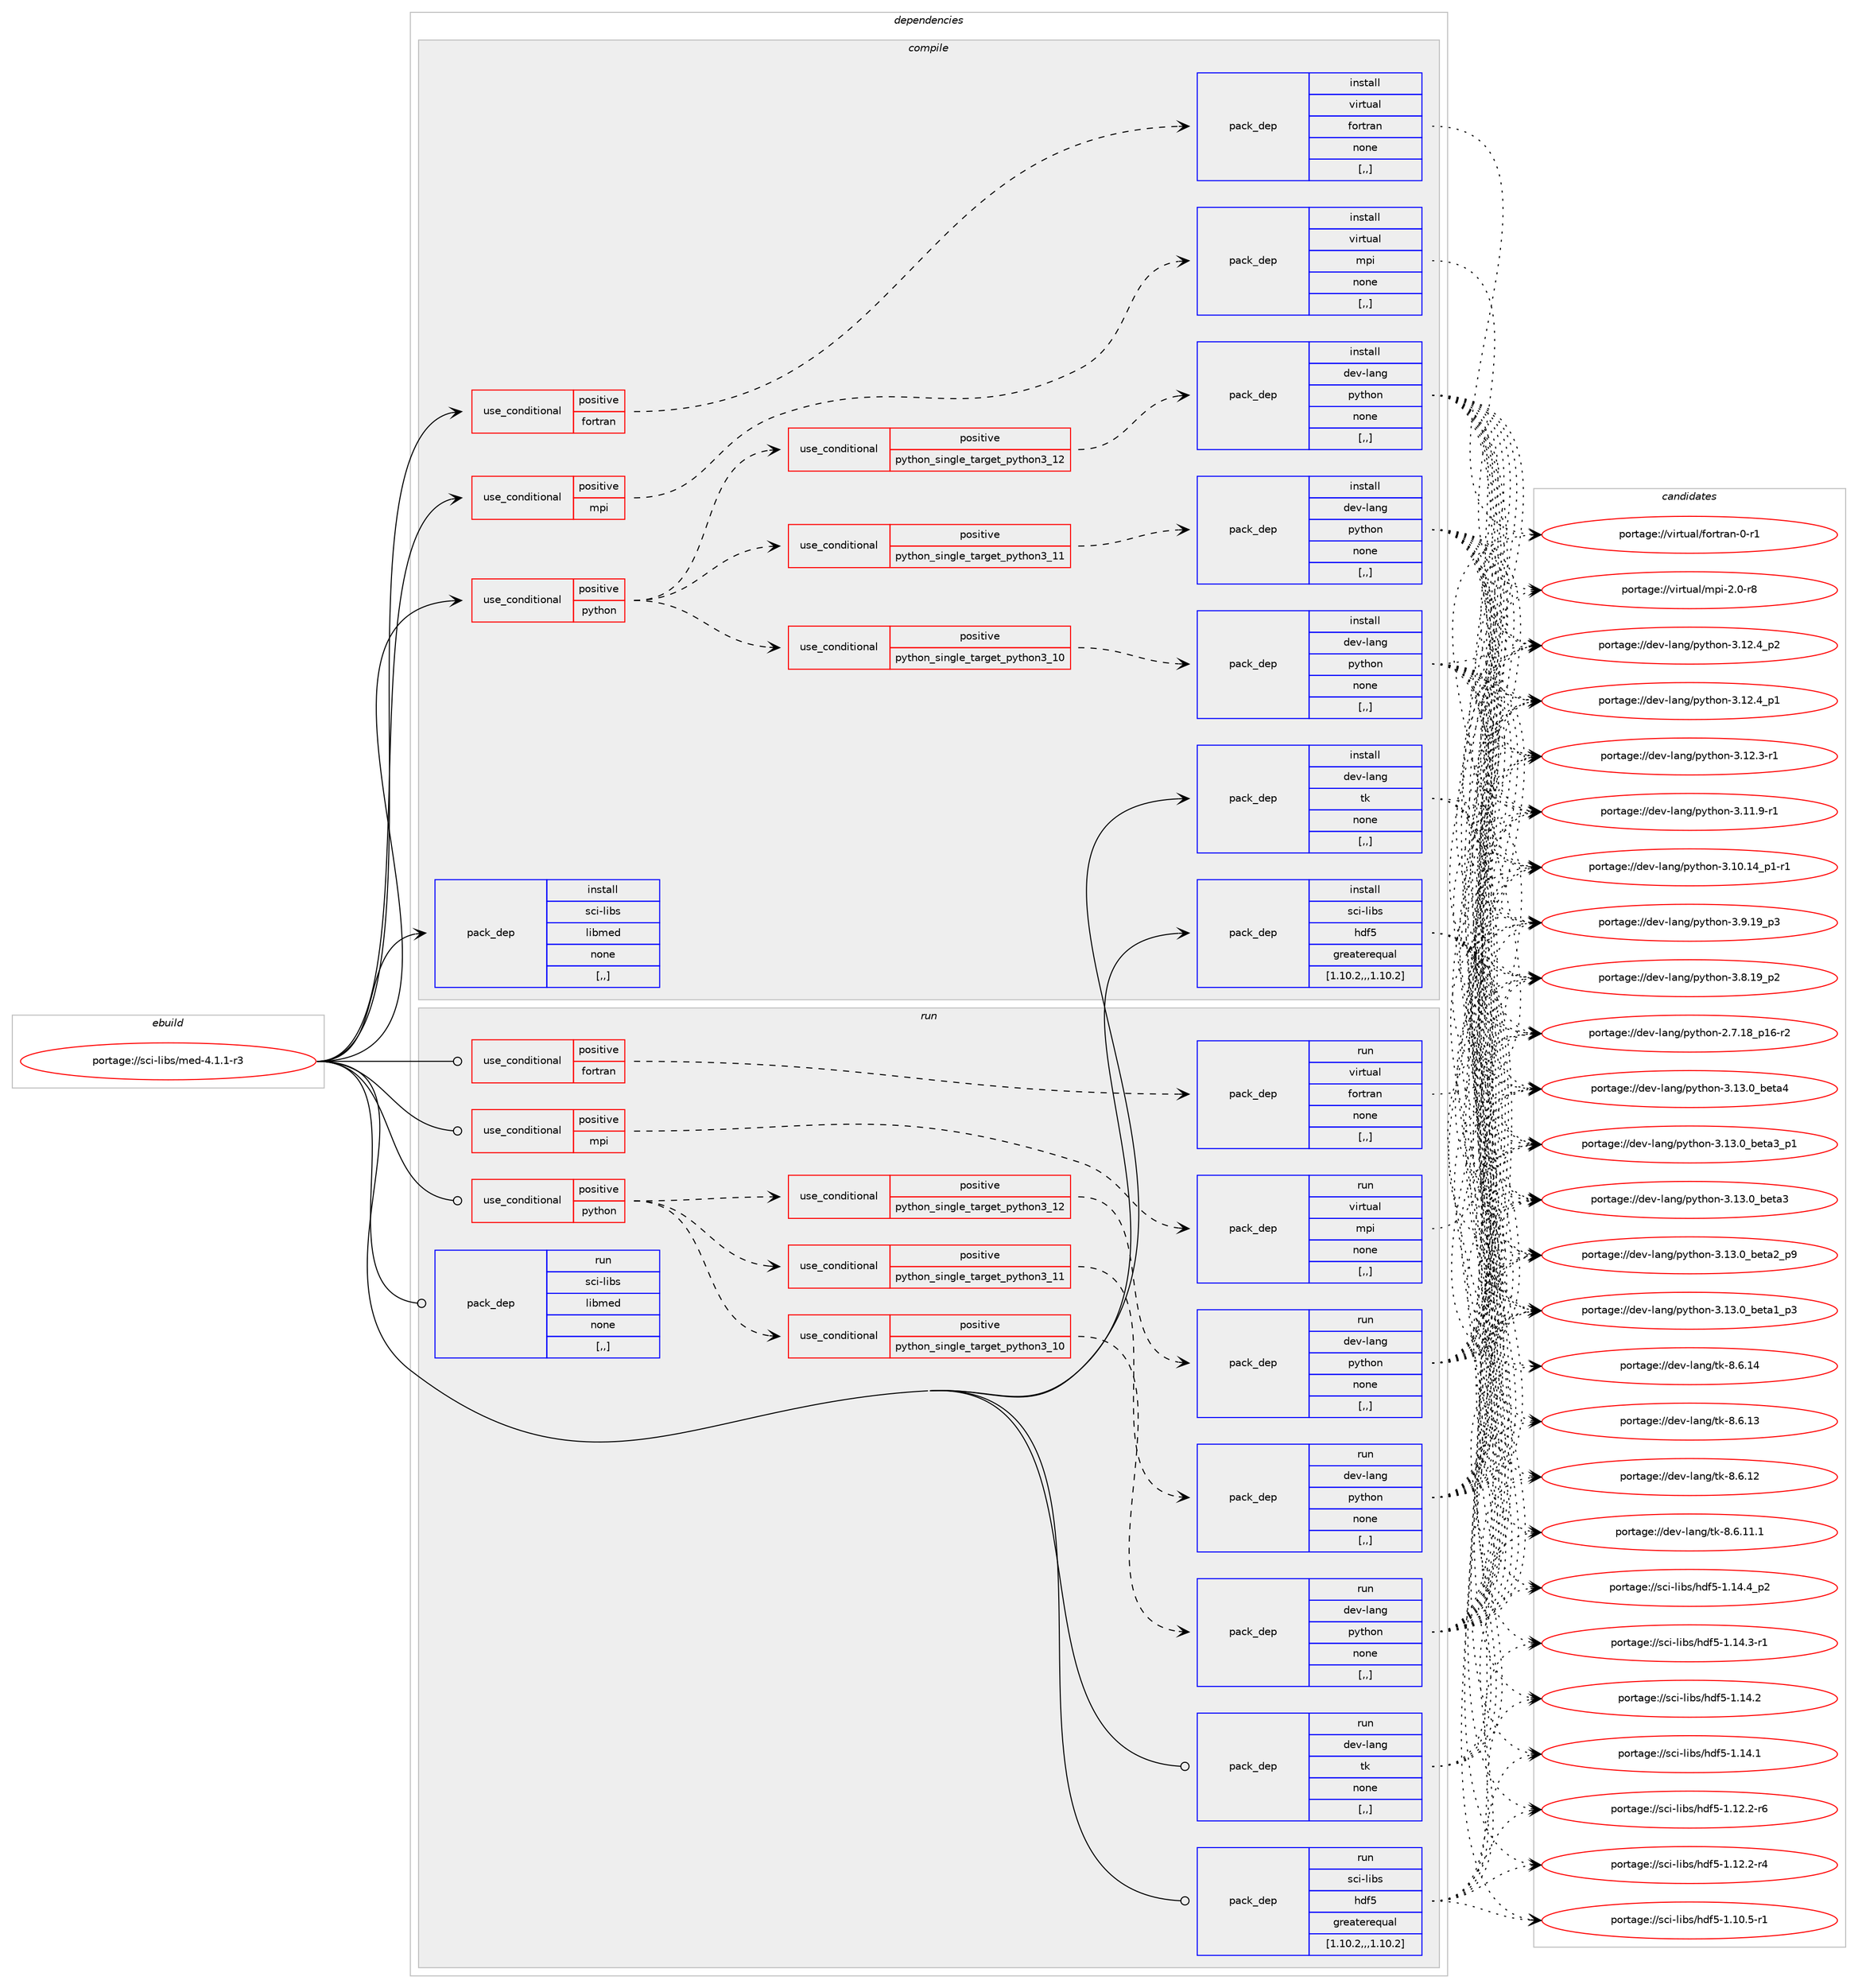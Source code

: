 digraph prolog {

# *************
# Graph options
# *************

newrank=true;
concentrate=true;
compound=true;
graph [rankdir=LR,fontname=Helvetica,fontsize=10,ranksep=1.5];#, ranksep=2.5, nodesep=0.2];
edge  [arrowhead=vee];
node  [fontname=Helvetica,fontsize=10];

# **********
# The ebuild
# **********

subgraph cluster_leftcol {
color=gray;
label=<<i>ebuild</i>>;
id [label="portage://sci-libs/med-4.1.1-r3", color=red, width=4, href="../sci-libs/med-4.1.1-r3.svg"];
}

# ****************
# The dependencies
# ****************

subgraph cluster_midcol {
color=gray;
label=<<i>dependencies</i>>;
subgraph cluster_compile {
fillcolor="#eeeeee";
style=filled;
label=<<i>compile</i>>;
subgraph cond106979 {
dependency404117 [label=<<TABLE BORDER="0" CELLBORDER="1" CELLSPACING="0" CELLPADDING="4"><TR><TD ROWSPAN="3" CELLPADDING="10">use_conditional</TD></TR><TR><TD>positive</TD></TR><TR><TD>fortran</TD></TR></TABLE>>, shape=none, color=red];
subgraph pack294267 {
dependency404118 [label=<<TABLE BORDER="0" CELLBORDER="1" CELLSPACING="0" CELLPADDING="4" WIDTH="220"><TR><TD ROWSPAN="6" CELLPADDING="30">pack_dep</TD></TR><TR><TD WIDTH="110">install</TD></TR><TR><TD>virtual</TD></TR><TR><TD>fortran</TD></TR><TR><TD>none</TD></TR><TR><TD>[,,]</TD></TR></TABLE>>, shape=none, color=blue];
}
dependency404117:e -> dependency404118:w [weight=20,style="dashed",arrowhead="vee"];
}
id:e -> dependency404117:w [weight=20,style="solid",arrowhead="vee"];
subgraph cond106980 {
dependency404119 [label=<<TABLE BORDER="0" CELLBORDER="1" CELLSPACING="0" CELLPADDING="4"><TR><TD ROWSPAN="3" CELLPADDING="10">use_conditional</TD></TR><TR><TD>positive</TD></TR><TR><TD>mpi</TD></TR></TABLE>>, shape=none, color=red];
subgraph pack294268 {
dependency404120 [label=<<TABLE BORDER="0" CELLBORDER="1" CELLSPACING="0" CELLPADDING="4" WIDTH="220"><TR><TD ROWSPAN="6" CELLPADDING="30">pack_dep</TD></TR><TR><TD WIDTH="110">install</TD></TR><TR><TD>virtual</TD></TR><TR><TD>mpi</TD></TR><TR><TD>none</TD></TR><TR><TD>[,,]</TD></TR></TABLE>>, shape=none, color=blue];
}
dependency404119:e -> dependency404120:w [weight=20,style="dashed",arrowhead="vee"];
}
id:e -> dependency404119:w [weight=20,style="solid",arrowhead="vee"];
subgraph cond106981 {
dependency404121 [label=<<TABLE BORDER="0" CELLBORDER="1" CELLSPACING="0" CELLPADDING="4"><TR><TD ROWSPAN="3" CELLPADDING="10">use_conditional</TD></TR><TR><TD>positive</TD></TR><TR><TD>python</TD></TR></TABLE>>, shape=none, color=red];
subgraph cond106982 {
dependency404122 [label=<<TABLE BORDER="0" CELLBORDER="1" CELLSPACING="0" CELLPADDING="4"><TR><TD ROWSPAN="3" CELLPADDING="10">use_conditional</TD></TR><TR><TD>positive</TD></TR><TR><TD>python_single_target_python3_10</TD></TR></TABLE>>, shape=none, color=red];
subgraph pack294269 {
dependency404123 [label=<<TABLE BORDER="0" CELLBORDER="1" CELLSPACING="0" CELLPADDING="4" WIDTH="220"><TR><TD ROWSPAN="6" CELLPADDING="30">pack_dep</TD></TR><TR><TD WIDTH="110">install</TD></TR><TR><TD>dev-lang</TD></TR><TR><TD>python</TD></TR><TR><TD>none</TD></TR><TR><TD>[,,]</TD></TR></TABLE>>, shape=none, color=blue];
}
dependency404122:e -> dependency404123:w [weight=20,style="dashed",arrowhead="vee"];
}
dependency404121:e -> dependency404122:w [weight=20,style="dashed",arrowhead="vee"];
subgraph cond106983 {
dependency404124 [label=<<TABLE BORDER="0" CELLBORDER="1" CELLSPACING="0" CELLPADDING="4"><TR><TD ROWSPAN="3" CELLPADDING="10">use_conditional</TD></TR><TR><TD>positive</TD></TR><TR><TD>python_single_target_python3_11</TD></TR></TABLE>>, shape=none, color=red];
subgraph pack294270 {
dependency404125 [label=<<TABLE BORDER="0" CELLBORDER="1" CELLSPACING="0" CELLPADDING="4" WIDTH="220"><TR><TD ROWSPAN="6" CELLPADDING="30">pack_dep</TD></TR><TR><TD WIDTH="110">install</TD></TR><TR><TD>dev-lang</TD></TR><TR><TD>python</TD></TR><TR><TD>none</TD></TR><TR><TD>[,,]</TD></TR></TABLE>>, shape=none, color=blue];
}
dependency404124:e -> dependency404125:w [weight=20,style="dashed",arrowhead="vee"];
}
dependency404121:e -> dependency404124:w [weight=20,style="dashed",arrowhead="vee"];
subgraph cond106984 {
dependency404126 [label=<<TABLE BORDER="0" CELLBORDER="1" CELLSPACING="0" CELLPADDING="4"><TR><TD ROWSPAN="3" CELLPADDING="10">use_conditional</TD></TR><TR><TD>positive</TD></TR><TR><TD>python_single_target_python3_12</TD></TR></TABLE>>, shape=none, color=red];
subgraph pack294271 {
dependency404127 [label=<<TABLE BORDER="0" CELLBORDER="1" CELLSPACING="0" CELLPADDING="4" WIDTH="220"><TR><TD ROWSPAN="6" CELLPADDING="30">pack_dep</TD></TR><TR><TD WIDTH="110">install</TD></TR><TR><TD>dev-lang</TD></TR><TR><TD>python</TD></TR><TR><TD>none</TD></TR><TR><TD>[,,]</TD></TR></TABLE>>, shape=none, color=blue];
}
dependency404126:e -> dependency404127:w [weight=20,style="dashed",arrowhead="vee"];
}
dependency404121:e -> dependency404126:w [weight=20,style="dashed",arrowhead="vee"];
}
id:e -> dependency404121:w [weight=20,style="solid",arrowhead="vee"];
subgraph pack294272 {
dependency404128 [label=<<TABLE BORDER="0" CELLBORDER="1" CELLSPACING="0" CELLPADDING="4" WIDTH="220"><TR><TD ROWSPAN="6" CELLPADDING="30">pack_dep</TD></TR><TR><TD WIDTH="110">install</TD></TR><TR><TD>dev-lang</TD></TR><TR><TD>tk</TD></TR><TR><TD>none</TD></TR><TR><TD>[,,]</TD></TR></TABLE>>, shape=none, color=blue];
}
id:e -> dependency404128:w [weight=20,style="solid",arrowhead="vee"];
subgraph pack294273 {
dependency404129 [label=<<TABLE BORDER="0" CELLBORDER="1" CELLSPACING="0" CELLPADDING="4" WIDTH="220"><TR><TD ROWSPAN="6" CELLPADDING="30">pack_dep</TD></TR><TR><TD WIDTH="110">install</TD></TR><TR><TD>sci-libs</TD></TR><TR><TD>hdf5</TD></TR><TR><TD>greaterequal</TD></TR><TR><TD>[1.10.2,,,1.10.2]</TD></TR></TABLE>>, shape=none, color=blue];
}
id:e -> dependency404129:w [weight=20,style="solid",arrowhead="vee"];
subgraph pack294274 {
dependency404130 [label=<<TABLE BORDER="0" CELLBORDER="1" CELLSPACING="0" CELLPADDING="4" WIDTH="220"><TR><TD ROWSPAN="6" CELLPADDING="30">pack_dep</TD></TR><TR><TD WIDTH="110">install</TD></TR><TR><TD>sci-libs</TD></TR><TR><TD>libmed</TD></TR><TR><TD>none</TD></TR><TR><TD>[,,]</TD></TR></TABLE>>, shape=none, color=blue];
}
id:e -> dependency404130:w [weight=20,style="solid",arrowhead="vee"];
}
subgraph cluster_compileandrun {
fillcolor="#eeeeee";
style=filled;
label=<<i>compile and run</i>>;
}
subgraph cluster_run {
fillcolor="#eeeeee";
style=filled;
label=<<i>run</i>>;
subgraph cond106985 {
dependency404131 [label=<<TABLE BORDER="0" CELLBORDER="1" CELLSPACING="0" CELLPADDING="4"><TR><TD ROWSPAN="3" CELLPADDING="10">use_conditional</TD></TR><TR><TD>positive</TD></TR><TR><TD>fortran</TD></TR></TABLE>>, shape=none, color=red];
subgraph pack294275 {
dependency404132 [label=<<TABLE BORDER="0" CELLBORDER="1" CELLSPACING="0" CELLPADDING="4" WIDTH="220"><TR><TD ROWSPAN="6" CELLPADDING="30">pack_dep</TD></TR><TR><TD WIDTH="110">run</TD></TR><TR><TD>virtual</TD></TR><TR><TD>fortran</TD></TR><TR><TD>none</TD></TR><TR><TD>[,,]</TD></TR></TABLE>>, shape=none, color=blue];
}
dependency404131:e -> dependency404132:w [weight=20,style="dashed",arrowhead="vee"];
}
id:e -> dependency404131:w [weight=20,style="solid",arrowhead="odot"];
subgraph cond106986 {
dependency404133 [label=<<TABLE BORDER="0" CELLBORDER="1" CELLSPACING="0" CELLPADDING="4"><TR><TD ROWSPAN="3" CELLPADDING="10">use_conditional</TD></TR><TR><TD>positive</TD></TR><TR><TD>mpi</TD></TR></TABLE>>, shape=none, color=red];
subgraph pack294276 {
dependency404134 [label=<<TABLE BORDER="0" CELLBORDER="1" CELLSPACING="0" CELLPADDING="4" WIDTH="220"><TR><TD ROWSPAN="6" CELLPADDING="30">pack_dep</TD></TR><TR><TD WIDTH="110">run</TD></TR><TR><TD>virtual</TD></TR><TR><TD>mpi</TD></TR><TR><TD>none</TD></TR><TR><TD>[,,]</TD></TR></TABLE>>, shape=none, color=blue];
}
dependency404133:e -> dependency404134:w [weight=20,style="dashed",arrowhead="vee"];
}
id:e -> dependency404133:w [weight=20,style="solid",arrowhead="odot"];
subgraph cond106987 {
dependency404135 [label=<<TABLE BORDER="0" CELLBORDER="1" CELLSPACING="0" CELLPADDING="4"><TR><TD ROWSPAN="3" CELLPADDING="10">use_conditional</TD></TR><TR><TD>positive</TD></TR><TR><TD>python</TD></TR></TABLE>>, shape=none, color=red];
subgraph cond106988 {
dependency404136 [label=<<TABLE BORDER="0" CELLBORDER="1" CELLSPACING="0" CELLPADDING="4"><TR><TD ROWSPAN="3" CELLPADDING="10">use_conditional</TD></TR><TR><TD>positive</TD></TR><TR><TD>python_single_target_python3_10</TD></TR></TABLE>>, shape=none, color=red];
subgraph pack294277 {
dependency404137 [label=<<TABLE BORDER="0" CELLBORDER="1" CELLSPACING="0" CELLPADDING="4" WIDTH="220"><TR><TD ROWSPAN="6" CELLPADDING="30">pack_dep</TD></TR><TR><TD WIDTH="110">run</TD></TR><TR><TD>dev-lang</TD></TR><TR><TD>python</TD></TR><TR><TD>none</TD></TR><TR><TD>[,,]</TD></TR></TABLE>>, shape=none, color=blue];
}
dependency404136:e -> dependency404137:w [weight=20,style="dashed",arrowhead="vee"];
}
dependency404135:e -> dependency404136:w [weight=20,style="dashed",arrowhead="vee"];
subgraph cond106989 {
dependency404138 [label=<<TABLE BORDER="0" CELLBORDER="1" CELLSPACING="0" CELLPADDING="4"><TR><TD ROWSPAN="3" CELLPADDING="10">use_conditional</TD></TR><TR><TD>positive</TD></TR><TR><TD>python_single_target_python3_11</TD></TR></TABLE>>, shape=none, color=red];
subgraph pack294278 {
dependency404139 [label=<<TABLE BORDER="0" CELLBORDER="1" CELLSPACING="0" CELLPADDING="4" WIDTH="220"><TR><TD ROWSPAN="6" CELLPADDING="30">pack_dep</TD></TR><TR><TD WIDTH="110">run</TD></TR><TR><TD>dev-lang</TD></TR><TR><TD>python</TD></TR><TR><TD>none</TD></TR><TR><TD>[,,]</TD></TR></TABLE>>, shape=none, color=blue];
}
dependency404138:e -> dependency404139:w [weight=20,style="dashed",arrowhead="vee"];
}
dependency404135:e -> dependency404138:w [weight=20,style="dashed",arrowhead="vee"];
subgraph cond106990 {
dependency404140 [label=<<TABLE BORDER="0" CELLBORDER="1" CELLSPACING="0" CELLPADDING="4"><TR><TD ROWSPAN="3" CELLPADDING="10">use_conditional</TD></TR><TR><TD>positive</TD></TR><TR><TD>python_single_target_python3_12</TD></TR></TABLE>>, shape=none, color=red];
subgraph pack294279 {
dependency404141 [label=<<TABLE BORDER="0" CELLBORDER="1" CELLSPACING="0" CELLPADDING="4" WIDTH="220"><TR><TD ROWSPAN="6" CELLPADDING="30">pack_dep</TD></TR><TR><TD WIDTH="110">run</TD></TR><TR><TD>dev-lang</TD></TR><TR><TD>python</TD></TR><TR><TD>none</TD></TR><TR><TD>[,,]</TD></TR></TABLE>>, shape=none, color=blue];
}
dependency404140:e -> dependency404141:w [weight=20,style="dashed",arrowhead="vee"];
}
dependency404135:e -> dependency404140:w [weight=20,style="dashed",arrowhead="vee"];
}
id:e -> dependency404135:w [weight=20,style="solid",arrowhead="odot"];
subgraph pack294280 {
dependency404142 [label=<<TABLE BORDER="0" CELLBORDER="1" CELLSPACING="0" CELLPADDING="4" WIDTH="220"><TR><TD ROWSPAN="6" CELLPADDING="30">pack_dep</TD></TR><TR><TD WIDTH="110">run</TD></TR><TR><TD>dev-lang</TD></TR><TR><TD>tk</TD></TR><TR><TD>none</TD></TR><TR><TD>[,,]</TD></TR></TABLE>>, shape=none, color=blue];
}
id:e -> dependency404142:w [weight=20,style="solid",arrowhead="odot"];
subgraph pack294281 {
dependency404143 [label=<<TABLE BORDER="0" CELLBORDER="1" CELLSPACING="0" CELLPADDING="4" WIDTH="220"><TR><TD ROWSPAN="6" CELLPADDING="30">pack_dep</TD></TR><TR><TD WIDTH="110">run</TD></TR><TR><TD>sci-libs</TD></TR><TR><TD>hdf5</TD></TR><TR><TD>greaterequal</TD></TR><TR><TD>[1.10.2,,,1.10.2]</TD></TR></TABLE>>, shape=none, color=blue];
}
id:e -> dependency404143:w [weight=20,style="solid",arrowhead="odot"];
subgraph pack294282 {
dependency404144 [label=<<TABLE BORDER="0" CELLBORDER="1" CELLSPACING="0" CELLPADDING="4" WIDTH="220"><TR><TD ROWSPAN="6" CELLPADDING="30">pack_dep</TD></TR><TR><TD WIDTH="110">run</TD></TR><TR><TD>sci-libs</TD></TR><TR><TD>libmed</TD></TR><TR><TD>none</TD></TR><TR><TD>[,,]</TD></TR></TABLE>>, shape=none, color=blue];
}
id:e -> dependency404144:w [weight=20,style="solid",arrowhead="odot"];
}
}

# **************
# The candidates
# **************

subgraph cluster_choices {
rank=same;
color=gray;
label=<<i>candidates</i>>;

subgraph choice294267 {
color=black;
nodesep=1;
choice11810511411611797108471021111141161149711045484511449 [label="portage://virtual/fortran-0-r1", color=red, width=4,href="../virtual/fortran-0-r1.svg"];
dependency404118:e -> choice11810511411611797108471021111141161149711045484511449:w [style=dotted,weight="100"];
}
subgraph choice294268 {
color=black;
nodesep=1;
choice1181051141161179710847109112105455046484511456 [label="portage://virtual/mpi-2.0-r8", color=red, width=4,href="../virtual/mpi-2.0-r8.svg"];
dependency404120:e -> choice1181051141161179710847109112105455046484511456:w [style=dotted,weight="100"];
}
subgraph choice294269 {
color=black;
nodesep=1;
choice1001011184510897110103471121211161041111104551464951464895981011169752 [label="portage://dev-lang/python-3.13.0_beta4", color=red, width=4,href="../dev-lang/python-3.13.0_beta4.svg"];
choice10010111845108971101034711212111610411111045514649514648959810111697519511249 [label="portage://dev-lang/python-3.13.0_beta3_p1", color=red, width=4,href="../dev-lang/python-3.13.0_beta3_p1.svg"];
choice1001011184510897110103471121211161041111104551464951464895981011169751 [label="portage://dev-lang/python-3.13.0_beta3", color=red, width=4,href="../dev-lang/python-3.13.0_beta3.svg"];
choice10010111845108971101034711212111610411111045514649514648959810111697509511257 [label="portage://dev-lang/python-3.13.0_beta2_p9", color=red, width=4,href="../dev-lang/python-3.13.0_beta2_p9.svg"];
choice10010111845108971101034711212111610411111045514649514648959810111697499511251 [label="portage://dev-lang/python-3.13.0_beta1_p3", color=red, width=4,href="../dev-lang/python-3.13.0_beta1_p3.svg"];
choice100101118451089711010347112121116104111110455146495046529511250 [label="portage://dev-lang/python-3.12.4_p2", color=red, width=4,href="../dev-lang/python-3.12.4_p2.svg"];
choice100101118451089711010347112121116104111110455146495046529511249 [label="portage://dev-lang/python-3.12.4_p1", color=red, width=4,href="../dev-lang/python-3.12.4_p1.svg"];
choice100101118451089711010347112121116104111110455146495046514511449 [label="portage://dev-lang/python-3.12.3-r1", color=red, width=4,href="../dev-lang/python-3.12.3-r1.svg"];
choice100101118451089711010347112121116104111110455146494946574511449 [label="portage://dev-lang/python-3.11.9-r1", color=red, width=4,href="../dev-lang/python-3.11.9-r1.svg"];
choice100101118451089711010347112121116104111110455146494846495295112494511449 [label="portage://dev-lang/python-3.10.14_p1-r1", color=red, width=4,href="../dev-lang/python-3.10.14_p1-r1.svg"];
choice100101118451089711010347112121116104111110455146574649579511251 [label="portage://dev-lang/python-3.9.19_p3", color=red, width=4,href="../dev-lang/python-3.9.19_p3.svg"];
choice100101118451089711010347112121116104111110455146564649579511250 [label="portage://dev-lang/python-3.8.19_p2", color=red, width=4,href="../dev-lang/python-3.8.19_p2.svg"];
choice100101118451089711010347112121116104111110455046554649569511249544511450 [label="portage://dev-lang/python-2.7.18_p16-r2", color=red, width=4,href="../dev-lang/python-2.7.18_p16-r2.svg"];
dependency404123:e -> choice1001011184510897110103471121211161041111104551464951464895981011169752:w [style=dotted,weight="100"];
dependency404123:e -> choice10010111845108971101034711212111610411111045514649514648959810111697519511249:w [style=dotted,weight="100"];
dependency404123:e -> choice1001011184510897110103471121211161041111104551464951464895981011169751:w [style=dotted,weight="100"];
dependency404123:e -> choice10010111845108971101034711212111610411111045514649514648959810111697509511257:w [style=dotted,weight="100"];
dependency404123:e -> choice10010111845108971101034711212111610411111045514649514648959810111697499511251:w [style=dotted,weight="100"];
dependency404123:e -> choice100101118451089711010347112121116104111110455146495046529511250:w [style=dotted,weight="100"];
dependency404123:e -> choice100101118451089711010347112121116104111110455146495046529511249:w [style=dotted,weight="100"];
dependency404123:e -> choice100101118451089711010347112121116104111110455146495046514511449:w [style=dotted,weight="100"];
dependency404123:e -> choice100101118451089711010347112121116104111110455146494946574511449:w [style=dotted,weight="100"];
dependency404123:e -> choice100101118451089711010347112121116104111110455146494846495295112494511449:w [style=dotted,weight="100"];
dependency404123:e -> choice100101118451089711010347112121116104111110455146574649579511251:w [style=dotted,weight="100"];
dependency404123:e -> choice100101118451089711010347112121116104111110455146564649579511250:w [style=dotted,weight="100"];
dependency404123:e -> choice100101118451089711010347112121116104111110455046554649569511249544511450:w [style=dotted,weight="100"];
}
subgraph choice294270 {
color=black;
nodesep=1;
choice1001011184510897110103471121211161041111104551464951464895981011169752 [label="portage://dev-lang/python-3.13.0_beta4", color=red, width=4,href="../dev-lang/python-3.13.0_beta4.svg"];
choice10010111845108971101034711212111610411111045514649514648959810111697519511249 [label="portage://dev-lang/python-3.13.0_beta3_p1", color=red, width=4,href="../dev-lang/python-3.13.0_beta3_p1.svg"];
choice1001011184510897110103471121211161041111104551464951464895981011169751 [label="portage://dev-lang/python-3.13.0_beta3", color=red, width=4,href="../dev-lang/python-3.13.0_beta3.svg"];
choice10010111845108971101034711212111610411111045514649514648959810111697509511257 [label="portage://dev-lang/python-3.13.0_beta2_p9", color=red, width=4,href="../dev-lang/python-3.13.0_beta2_p9.svg"];
choice10010111845108971101034711212111610411111045514649514648959810111697499511251 [label="portage://dev-lang/python-3.13.0_beta1_p3", color=red, width=4,href="../dev-lang/python-3.13.0_beta1_p3.svg"];
choice100101118451089711010347112121116104111110455146495046529511250 [label="portage://dev-lang/python-3.12.4_p2", color=red, width=4,href="../dev-lang/python-3.12.4_p2.svg"];
choice100101118451089711010347112121116104111110455146495046529511249 [label="portage://dev-lang/python-3.12.4_p1", color=red, width=4,href="../dev-lang/python-3.12.4_p1.svg"];
choice100101118451089711010347112121116104111110455146495046514511449 [label="portage://dev-lang/python-3.12.3-r1", color=red, width=4,href="../dev-lang/python-3.12.3-r1.svg"];
choice100101118451089711010347112121116104111110455146494946574511449 [label="portage://dev-lang/python-3.11.9-r1", color=red, width=4,href="../dev-lang/python-3.11.9-r1.svg"];
choice100101118451089711010347112121116104111110455146494846495295112494511449 [label="portage://dev-lang/python-3.10.14_p1-r1", color=red, width=4,href="../dev-lang/python-3.10.14_p1-r1.svg"];
choice100101118451089711010347112121116104111110455146574649579511251 [label="portage://dev-lang/python-3.9.19_p3", color=red, width=4,href="../dev-lang/python-3.9.19_p3.svg"];
choice100101118451089711010347112121116104111110455146564649579511250 [label="portage://dev-lang/python-3.8.19_p2", color=red, width=4,href="../dev-lang/python-3.8.19_p2.svg"];
choice100101118451089711010347112121116104111110455046554649569511249544511450 [label="portage://dev-lang/python-2.7.18_p16-r2", color=red, width=4,href="../dev-lang/python-2.7.18_p16-r2.svg"];
dependency404125:e -> choice1001011184510897110103471121211161041111104551464951464895981011169752:w [style=dotted,weight="100"];
dependency404125:e -> choice10010111845108971101034711212111610411111045514649514648959810111697519511249:w [style=dotted,weight="100"];
dependency404125:e -> choice1001011184510897110103471121211161041111104551464951464895981011169751:w [style=dotted,weight="100"];
dependency404125:e -> choice10010111845108971101034711212111610411111045514649514648959810111697509511257:w [style=dotted,weight="100"];
dependency404125:e -> choice10010111845108971101034711212111610411111045514649514648959810111697499511251:w [style=dotted,weight="100"];
dependency404125:e -> choice100101118451089711010347112121116104111110455146495046529511250:w [style=dotted,weight="100"];
dependency404125:e -> choice100101118451089711010347112121116104111110455146495046529511249:w [style=dotted,weight="100"];
dependency404125:e -> choice100101118451089711010347112121116104111110455146495046514511449:w [style=dotted,weight="100"];
dependency404125:e -> choice100101118451089711010347112121116104111110455146494946574511449:w [style=dotted,weight="100"];
dependency404125:e -> choice100101118451089711010347112121116104111110455146494846495295112494511449:w [style=dotted,weight="100"];
dependency404125:e -> choice100101118451089711010347112121116104111110455146574649579511251:w [style=dotted,weight="100"];
dependency404125:e -> choice100101118451089711010347112121116104111110455146564649579511250:w [style=dotted,weight="100"];
dependency404125:e -> choice100101118451089711010347112121116104111110455046554649569511249544511450:w [style=dotted,weight="100"];
}
subgraph choice294271 {
color=black;
nodesep=1;
choice1001011184510897110103471121211161041111104551464951464895981011169752 [label="portage://dev-lang/python-3.13.0_beta4", color=red, width=4,href="../dev-lang/python-3.13.0_beta4.svg"];
choice10010111845108971101034711212111610411111045514649514648959810111697519511249 [label="portage://dev-lang/python-3.13.0_beta3_p1", color=red, width=4,href="../dev-lang/python-3.13.0_beta3_p1.svg"];
choice1001011184510897110103471121211161041111104551464951464895981011169751 [label="portage://dev-lang/python-3.13.0_beta3", color=red, width=4,href="../dev-lang/python-3.13.0_beta3.svg"];
choice10010111845108971101034711212111610411111045514649514648959810111697509511257 [label="portage://dev-lang/python-3.13.0_beta2_p9", color=red, width=4,href="../dev-lang/python-3.13.0_beta2_p9.svg"];
choice10010111845108971101034711212111610411111045514649514648959810111697499511251 [label="portage://dev-lang/python-3.13.0_beta1_p3", color=red, width=4,href="../dev-lang/python-3.13.0_beta1_p3.svg"];
choice100101118451089711010347112121116104111110455146495046529511250 [label="portage://dev-lang/python-3.12.4_p2", color=red, width=4,href="../dev-lang/python-3.12.4_p2.svg"];
choice100101118451089711010347112121116104111110455146495046529511249 [label="portage://dev-lang/python-3.12.4_p1", color=red, width=4,href="../dev-lang/python-3.12.4_p1.svg"];
choice100101118451089711010347112121116104111110455146495046514511449 [label="portage://dev-lang/python-3.12.3-r1", color=red, width=4,href="../dev-lang/python-3.12.3-r1.svg"];
choice100101118451089711010347112121116104111110455146494946574511449 [label="portage://dev-lang/python-3.11.9-r1", color=red, width=4,href="../dev-lang/python-3.11.9-r1.svg"];
choice100101118451089711010347112121116104111110455146494846495295112494511449 [label="portage://dev-lang/python-3.10.14_p1-r1", color=red, width=4,href="../dev-lang/python-3.10.14_p1-r1.svg"];
choice100101118451089711010347112121116104111110455146574649579511251 [label="portage://dev-lang/python-3.9.19_p3", color=red, width=4,href="../dev-lang/python-3.9.19_p3.svg"];
choice100101118451089711010347112121116104111110455146564649579511250 [label="portage://dev-lang/python-3.8.19_p2", color=red, width=4,href="../dev-lang/python-3.8.19_p2.svg"];
choice100101118451089711010347112121116104111110455046554649569511249544511450 [label="portage://dev-lang/python-2.7.18_p16-r2", color=red, width=4,href="../dev-lang/python-2.7.18_p16-r2.svg"];
dependency404127:e -> choice1001011184510897110103471121211161041111104551464951464895981011169752:w [style=dotted,weight="100"];
dependency404127:e -> choice10010111845108971101034711212111610411111045514649514648959810111697519511249:w [style=dotted,weight="100"];
dependency404127:e -> choice1001011184510897110103471121211161041111104551464951464895981011169751:w [style=dotted,weight="100"];
dependency404127:e -> choice10010111845108971101034711212111610411111045514649514648959810111697509511257:w [style=dotted,weight="100"];
dependency404127:e -> choice10010111845108971101034711212111610411111045514649514648959810111697499511251:w [style=dotted,weight="100"];
dependency404127:e -> choice100101118451089711010347112121116104111110455146495046529511250:w [style=dotted,weight="100"];
dependency404127:e -> choice100101118451089711010347112121116104111110455146495046529511249:w [style=dotted,weight="100"];
dependency404127:e -> choice100101118451089711010347112121116104111110455146495046514511449:w [style=dotted,weight="100"];
dependency404127:e -> choice100101118451089711010347112121116104111110455146494946574511449:w [style=dotted,weight="100"];
dependency404127:e -> choice100101118451089711010347112121116104111110455146494846495295112494511449:w [style=dotted,weight="100"];
dependency404127:e -> choice100101118451089711010347112121116104111110455146574649579511251:w [style=dotted,weight="100"];
dependency404127:e -> choice100101118451089711010347112121116104111110455146564649579511250:w [style=dotted,weight="100"];
dependency404127:e -> choice100101118451089711010347112121116104111110455046554649569511249544511450:w [style=dotted,weight="100"];
}
subgraph choice294272 {
color=black;
nodesep=1;
choice10010111845108971101034711610745564654464952 [label="portage://dev-lang/tk-8.6.14", color=red, width=4,href="../dev-lang/tk-8.6.14.svg"];
choice10010111845108971101034711610745564654464951 [label="portage://dev-lang/tk-8.6.13", color=red, width=4,href="../dev-lang/tk-8.6.13.svg"];
choice10010111845108971101034711610745564654464950 [label="portage://dev-lang/tk-8.6.12", color=red, width=4,href="../dev-lang/tk-8.6.12.svg"];
choice100101118451089711010347116107455646544649494649 [label="portage://dev-lang/tk-8.6.11.1", color=red, width=4,href="../dev-lang/tk-8.6.11.1.svg"];
dependency404128:e -> choice10010111845108971101034711610745564654464952:w [style=dotted,weight="100"];
dependency404128:e -> choice10010111845108971101034711610745564654464951:w [style=dotted,weight="100"];
dependency404128:e -> choice10010111845108971101034711610745564654464950:w [style=dotted,weight="100"];
dependency404128:e -> choice100101118451089711010347116107455646544649494649:w [style=dotted,weight="100"];
}
subgraph choice294273 {
color=black;
nodesep=1;
choice1159910545108105981154710410010253454946495246529511250 [label="portage://sci-libs/hdf5-1.14.4_p2", color=red, width=4,href="../sci-libs/hdf5-1.14.4_p2.svg"];
choice1159910545108105981154710410010253454946495246514511449 [label="portage://sci-libs/hdf5-1.14.3-r1", color=red, width=4,href="../sci-libs/hdf5-1.14.3-r1.svg"];
choice115991054510810598115471041001025345494649524650 [label="portage://sci-libs/hdf5-1.14.2", color=red, width=4,href="../sci-libs/hdf5-1.14.2.svg"];
choice115991054510810598115471041001025345494649524649 [label="portage://sci-libs/hdf5-1.14.1", color=red, width=4,href="../sci-libs/hdf5-1.14.1.svg"];
choice1159910545108105981154710410010253454946495046504511454 [label="portage://sci-libs/hdf5-1.12.2-r6", color=red, width=4,href="../sci-libs/hdf5-1.12.2-r6.svg"];
choice1159910545108105981154710410010253454946495046504511452 [label="portage://sci-libs/hdf5-1.12.2-r4", color=red, width=4,href="../sci-libs/hdf5-1.12.2-r4.svg"];
choice1159910545108105981154710410010253454946494846534511449 [label="portage://sci-libs/hdf5-1.10.5-r1", color=red, width=4,href="../sci-libs/hdf5-1.10.5-r1.svg"];
dependency404129:e -> choice1159910545108105981154710410010253454946495246529511250:w [style=dotted,weight="100"];
dependency404129:e -> choice1159910545108105981154710410010253454946495246514511449:w [style=dotted,weight="100"];
dependency404129:e -> choice115991054510810598115471041001025345494649524650:w [style=dotted,weight="100"];
dependency404129:e -> choice115991054510810598115471041001025345494649524649:w [style=dotted,weight="100"];
dependency404129:e -> choice1159910545108105981154710410010253454946495046504511454:w [style=dotted,weight="100"];
dependency404129:e -> choice1159910545108105981154710410010253454946495046504511452:w [style=dotted,weight="100"];
dependency404129:e -> choice1159910545108105981154710410010253454946494846534511449:w [style=dotted,weight="100"];
}
subgraph choice294274 {
color=black;
nodesep=1;
}
subgraph choice294275 {
color=black;
nodesep=1;
choice11810511411611797108471021111141161149711045484511449 [label="portage://virtual/fortran-0-r1", color=red, width=4,href="../virtual/fortran-0-r1.svg"];
dependency404132:e -> choice11810511411611797108471021111141161149711045484511449:w [style=dotted,weight="100"];
}
subgraph choice294276 {
color=black;
nodesep=1;
choice1181051141161179710847109112105455046484511456 [label="portage://virtual/mpi-2.0-r8", color=red, width=4,href="../virtual/mpi-2.0-r8.svg"];
dependency404134:e -> choice1181051141161179710847109112105455046484511456:w [style=dotted,weight="100"];
}
subgraph choice294277 {
color=black;
nodesep=1;
choice1001011184510897110103471121211161041111104551464951464895981011169752 [label="portage://dev-lang/python-3.13.0_beta4", color=red, width=4,href="../dev-lang/python-3.13.0_beta4.svg"];
choice10010111845108971101034711212111610411111045514649514648959810111697519511249 [label="portage://dev-lang/python-3.13.0_beta3_p1", color=red, width=4,href="../dev-lang/python-3.13.0_beta3_p1.svg"];
choice1001011184510897110103471121211161041111104551464951464895981011169751 [label="portage://dev-lang/python-3.13.0_beta3", color=red, width=4,href="../dev-lang/python-3.13.0_beta3.svg"];
choice10010111845108971101034711212111610411111045514649514648959810111697509511257 [label="portage://dev-lang/python-3.13.0_beta2_p9", color=red, width=4,href="../dev-lang/python-3.13.0_beta2_p9.svg"];
choice10010111845108971101034711212111610411111045514649514648959810111697499511251 [label="portage://dev-lang/python-3.13.0_beta1_p3", color=red, width=4,href="../dev-lang/python-3.13.0_beta1_p3.svg"];
choice100101118451089711010347112121116104111110455146495046529511250 [label="portage://dev-lang/python-3.12.4_p2", color=red, width=4,href="../dev-lang/python-3.12.4_p2.svg"];
choice100101118451089711010347112121116104111110455146495046529511249 [label="portage://dev-lang/python-3.12.4_p1", color=red, width=4,href="../dev-lang/python-3.12.4_p1.svg"];
choice100101118451089711010347112121116104111110455146495046514511449 [label="portage://dev-lang/python-3.12.3-r1", color=red, width=4,href="../dev-lang/python-3.12.3-r1.svg"];
choice100101118451089711010347112121116104111110455146494946574511449 [label="portage://dev-lang/python-3.11.9-r1", color=red, width=4,href="../dev-lang/python-3.11.9-r1.svg"];
choice100101118451089711010347112121116104111110455146494846495295112494511449 [label="portage://dev-lang/python-3.10.14_p1-r1", color=red, width=4,href="../dev-lang/python-3.10.14_p1-r1.svg"];
choice100101118451089711010347112121116104111110455146574649579511251 [label="portage://dev-lang/python-3.9.19_p3", color=red, width=4,href="../dev-lang/python-3.9.19_p3.svg"];
choice100101118451089711010347112121116104111110455146564649579511250 [label="portage://dev-lang/python-3.8.19_p2", color=red, width=4,href="../dev-lang/python-3.8.19_p2.svg"];
choice100101118451089711010347112121116104111110455046554649569511249544511450 [label="portage://dev-lang/python-2.7.18_p16-r2", color=red, width=4,href="../dev-lang/python-2.7.18_p16-r2.svg"];
dependency404137:e -> choice1001011184510897110103471121211161041111104551464951464895981011169752:w [style=dotted,weight="100"];
dependency404137:e -> choice10010111845108971101034711212111610411111045514649514648959810111697519511249:w [style=dotted,weight="100"];
dependency404137:e -> choice1001011184510897110103471121211161041111104551464951464895981011169751:w [style=dotted,weight="100"];
dependency404137:e -> choice10010111845108971101034711212111610411111045514649514648959810111697509511257:w [style=dotted,weight="100"];
dependency404137:e -> choice10010111845108971101034711212111610411111045514649514648959810111697499511251:w [style=dotted,weight="100"];
dependency404137:e -> choice100101118451089711010347112121116104111110455146495046529511250:w [style=dotted,weight="100"];
dependency404137:e -> choice100101118451089711010347112121116104111110455146495046529511249:w [style=dotted,weight="100"];
dependency404137:e -> choice100101118451089711010347112121116104111110455146495046514511449:w [style=dotted,weight="100"];
dependency404137:e -> choice100101118451089711010347112121116104111110455146494946574511449:w [style=dotted,weight="100"];
dependency404137:e -> choice100101118451089711010347112121116104111110455146494846495295112494511449:w [style=dotted,weight="100"];
dependency404137:e -> choice100101118451089711010347112121116104111110455146574649579511251:w [style=dotted,weight="100"];
dependency404137:e -> choice100101118451089711010347112121116104111110455146564649579511250:w [style=dotted,weight="100"];
dependency404137:e -> choice100101118451089711010347112121116104111110455046554649569511249544511450:w [style=dotted,weight="100"];
}
subgraph choice294278 {
color=black;
nodesep=1;
choice1001011184510897110103471121211161041111104551464951464895981011169752 [label="portage://dev-lang/python-3.13.0_beta4", color=red, width=4,href="../dev-lang/python-3.13.0_beta4.svg"];
choice10010111845108971101034711212111610411111045514649514648959810111697519511249 [label="portage://dev-lang/python-3.13.0_beta3_p1", color=red, width=4,href="../dev-lang/python-3.13.0_beta3_p1.svg"];
choice1001011184510897110103471121211161041111104551464951464895981011169751 [label="portage://dev-lang/python-3.13.0_beta3", color=red, width=4,href="../dev-lang/python-3.13.0_beta3.svg"];
choice10010111845108971101034711212111610411111045514649514648959810111697509511257 [label="portage://dev-lang/python-3.13.0_beta2_p9", color=red, width=4,href="../dev-lang/python-3.13.0_beta2_p9.svg"];
choice10010111845108971101034711212111610411111045514649514648959810111697499511251 [label="portage://dev-lang/python-3.13.0_beta1_p3", color=red, width=4,href="../dev-lang/python-3.13.0_beta1_p3.svg"];
choice100101118451089711010347112121116104111110455146495046529511250 [label="portage://dev-lang/python-3.12.4_p2", color=red, width=4,href="../dev-lang/python-3.12.4_p2.svg"];
choice100101118451089711010347112121116104111110455146495046529511249 [label="portage://dev-lang/python-3.12.4_p1", color=red, width=4,href="../dev-lang/python-3.12.4_p1.svg"];
choice100101118451089711010347112121116104111110455146495046514511449 [label="portage://dev-lang/python-3.12.3-r1", color=red, width=4,href="../dev-lang/python-3.12.3-r1.svg"];
choice100101118451089711010347112121116104111110455146494946574511449 [label="portage://dev-lang/python-3.11.9-r1", color=red, width=4,href="../dev-lang/python-3.11.9-r1.svg"];
choice100101118451089711010347112121116104111110455146494846495295112494511449 [label="portage://dev-lang/python-3.10.14_p1-r1", color=red, width=4,href="../dev-lang/python-3.10.14_p1-r1.svg"];
choice100101118451089711010347112121116104111110455146574649579511251 [label="portage://dev-lang/python-3.9.19_p3", color=red, width=4,href="../dev-lang/python-3.9.19_p3.svg"];
choice100101118451089711010347112121116104111110455146564649579511250 [label="portage://dev-lang/python-3.8.19_p2", color=red, width=4,href="../dev-lang/python-3.8.19_p2.svg"];
choice100101118451089711010347112121116104111110455046554649569511249544511450 [label="portage://dev-lang/python-2.7.18_p16-r2", color=red, width=4,href="../dev-lang/python-2.7.18_p16-r2.svg"];
dependency404139:e -> choice1001011184510897110103471121211161041111104551464951464895981011169752:w [style=dotted,weight="100"];
dependency404139:e -> choice10010111845108971101034711212111610411111045514649514648959810111697519511249:w [style=dotted,weight="100"];
dependency404139:e -> choice1001011184510897110103471121211161041111104551464951464895981011169751:w [style=dotted,weight="100"];
dependency404139:e -> choice10010111845108971101034711212111610411111045514649514648959810111697509511257:w [style=dotted,weight="100"];
dependency404139:e -> choice10010111845108971101034711212111610411111045514649514648959810111697499511251:w [style=dotted,weight="100"];
dependency404139:e -> choice100101118451089711010347112121116104111110455146495046529511250:w [style=dotted,weight="100"];
dependency404139:e -> choice100101118451089711010347112121116104111110455146495046529511249:w [style=dotted,weight="100"];
dependency404139:e -> choice100101118451089711010347112121116104111110455146495046514511449:w [style=dotted,weight="100"];
dependency404139:e -> choice100101118451089711010347112121116104111110455146494946574511449:w [style=dotted,weight="100"];
dependency404139:e -> choice100101118451089711010347112121116104111110455146494846495295112494511449:w [style=dotted,weight="100"];
dependency404139:e -> choice100101118451089711010347112121116104111110455146574649579511251:w [style=dotted,weight="100"];
dependency404139:e -> choice100101118451089711010347112121116104111110455146564649579511250:w [style=dotted,weight="100"];
dependency404139:e -> choice100101118451089711010347112121116104111110455046554649569511249544511450:w [style=dotted,weight="100"];
}
subgraph choice294279 {
color=black;
nodesep=1;
choice1001011184510897110103471121211161041111104551464951464895981011169752 [label="portage://dev-lang/python-3.13.0_beta4", color=red, width=4,href="../dev-lang/python-3.13.0_beta4.svg"];
choice10010111845108971101034711212111610411111045514649514648959810111697519511249 [label="portage://dev-lang/python-3.13.0_beta3_p1", color=red, width=4,href="../dev-lang/python-3.13.0_beta3_p1.svg"];
choice1001011184510897110103471121211161041111104551464951464895981011169751 [label="portage://dev-lang/python-3.13.0_beta3", color=red, width=4,href="../dev-lang/python-3.13.0_beta3.svg"];
choice10010111845108971101034711212111610411111045514649514648959810111697509511257 [label="portage://dev-lang/python-3.13.0_beta2_p9", color=red, width=4,href="../dev-lang/python-3.13.0_beta2_p9.svg"];
choice10010111845108971101034711212111610411111045514649514648959810111697499511251 [label="portage://dev-lang/python-3.13.0_beta1_p3", color=red, width=4,href="../dev-lang/python-3.13.0_beta1_p3.svg"];
choice100101118451089711010347112121116104111110455146495046529511250 [label="portage://dev-lang/python-3.12.4_p2", color=red, width=4,href="../dev-lang/python-3.12.4_p2.svg"];
choice100101118451089711010347112121116104111110455146495046529511249 [label="portage://dev-lang/python-3.12.4_p1", color=red, width=4,href="../dev-lang/python-3.12.4_p1.svg"];
choice100101118451089711010347112121116104111110455146495046514511449 [label="portage://dev-lang/python-3.12.3-r1", color=red, width=4,href="../dev-lang/python-3.12.3-r1.svg"];
choice100101118451089711010347112121116104111110455146494946574511449 [label="portage://dev-lang/python-3.11.9-r1", color=red, width=4,href="../dev-lang/python-3.11.9-r1.svg"];
choice100101118451089711010347112121116104111110455146494846495295112494511449 [label="portage://dev-lang/python-3.10.14_p1-r1", color=red, width=4,href="../dev-lang/python-3.10.14_p1-r1.svg"];
choice100101118451089711010347112121116104111110455146574649579511251 [label="portage://dev-lang/python-3.9.19_p3", color=red, width=4,href="../dev-lang/python-3.9.19_p3.svg"];
choice100101118451089711010347112121116104111110455146564649579511250 [label="portage://dev-lang/python-3.8.19_p2", color=red, width=4,href="../dev-lang/python-3.8.19_p2.svg"];
choice100101118451089711010347112121116104111110455046554649569511249544511450 [label="portage://dev-lang/python-2.7.18_p16-r2", color=red, width=4,href="../dev-lang/python-2.7.18_p16-r2.svg"];
dependency404141:e -> choice1001011184510897110103471121211161041111104551464951464895981011169752:w [style=dotted,weight="100"];
dependency404141:e -> choice10010111845108971101034711212111610411111045514649514648959810111697519511249:w [style=dotted,weight="100"];
dependency404141:e -> choice1001011184510897110103471121211161041111104551464951464895981011169751:w [style=dotted,weight="100"];
dependency404141:e -> choice10010111845108971101034711212111610411111045514649514648959810111697509511257:w [style=dotted,weight="100"];
dependency404141:e -> choice10010111845108971101034711212111610411111045514649514648959810111697499511251:w [style=dotted,weight="100"];
dependency404141:e -> choice100101118451089711010347112121116104111110455146495046529511250:w [style=dotted,weight="100"];
dependency404141:e -> choice100101118451089711010347112121116104111110455146495046529511249:w [style=dotted,weight="100"];
dependency404141:e -> choice100101118451089711010347112121116104111110455146495046514511449:w [style=dotted,weight="100"];
dependency404141:e -> choice100101118451089711010347112121116104111110455146494946574511449:w [style=dotted,weight="100"];
dependency404141:e -> choice100101118451089711010347112121116104111110455146494846495295112494511449:w [style=dotted,weight="100"];
dependency404141:e -> choice100101118451089711010347112121116104111110455146574649579511251:w [style=dotted,weight="100"];
dependency404141:e -> choice100101118451089711010347112121116104111110455146564649579511250:w [style=dotted,weight="100"];
dependency404141:e -> choice100101118451089711010347112121116104111110455046554649569511249544511450:w [style=dotted,weight="100"];
}
subgraph choice294280 {
color=black;
nodesep=1;
choice10010111845108971101034711610745564654464952 [label="portage://dev-lang/tk-8.6.14", color=red, width=4,href="../dev-lang/tk-8.6.14.svg"];
choice10010111845108971101034711610745564654464951 [label="portage://dev-lang/tk-8.6.13", color=red, width=4,href="../dev-lang/tk-8.6.13.svg"];
choice10010111845108971101034711610745564654464950 [label="portage://dev-lang/tk-8.6.12", color=red, width=4,href="../dev-lang/tk-8.6.12.svg"];
choice100101118451089711010347116107455646544649494649 [label="portage://dev-lang/tk-8.6.11.1", color=red, width=4,href="../dev-lang/tk-8.6.11.1.svg"];
dependency404142:e -> choice10010111845108971101034711610745564654464952:w [style=dotted,weight="100"];
dependency404142:e -> choice10010111845108971101034711610745564654464951:w [style=dotted,weight="100"];
dependency404142:e -> choice10010111845108971101034711610745564654464950:w [style=dotted,weight="100"];
dependency404142:e -> choice100101118451089711010347116107455646544649494649:w [style=dotted,weight="100"];
}
subgraph choice294281 {
color=black;
nodesep=1;
choice1159910545108105981154710410010253454946495246529511250 [label="portage://sci-libs/hdf5-1.14.4_p2", color=red, width=4,href="../sci-libs/hdf5-1.14.4_p2.svg"];
choice1159910545108105981154710410010253454946495246514511449 [label="portage://sci-libs/hdf5-1.14.3-r1", color=red, width=4,href="../sci-libs/hdf5-1.14.3-r1.svg"];
choice115991054510810598115471041001025345494649524650 [label="portage://sci-libs/hdf5-1.14.2", color=red, width=4,href="../sci-libs/hdf5-1.14.2.svg"];
choice115991054510810598115471041001025345494649524649 [label="portage://sci-libs/hdf5-1.14.1", color=red, width=4,href="../sci-libs/hdf5-1.14.1.svg"];
choice1159910545108105981154710410010253454946495046504511454 [label="portage://sci-libs/hdf5-1.12.2-r6", color=red, width=4,href="../sci-libs/hdf5-1.12.2-r6.svg"];
choice1159910545108105981154710410010253454946495046504511452 [label="portage://sci-libs/hdf5-1.12.2-r4", color=red, width=4,href="../sci-libs/hdf5-1.12.2-r4.svg"];
choice1159910545108105981154710410010253454946494846534511449 [label="portage://sci-libs/hdf5-1.10.5-r1", color=red, width=4,href="../sci-libs/hdf5-1.10.5-r1.svg"];
dependency404143:e -> choice1159910545108105981154710410010253454946495246529511250:w [style=dotted,weight="100"];
dependency404143:e -> choice1159910545108105981154710410010253454946495246514511449:w [style=dotted,weight="100"];
dependency404143:e -> choice115991054510810598115471041001025345494649524650:w [style=dotted,weight="100"];
dependency404143:e -> choice115991054510810598115471041001025345494649524649:w [style=dotted,weight="100"];
dependency404143:e -> choice1159910545108105981154710410010253454946495046504511454:w [style=dotted,weight="100"];
dependency404143:e -> choice1159910545108105981154710410010253454946495046504511452:w [style=dotted,weight="100"];
dependency404143:e -> choice1159910545108105981154710410010253454946494846534511449:w [style=dotted,weight="100"];
}
subgraph choice294282 {
color=black;
nodesep=1;
}
}

}
